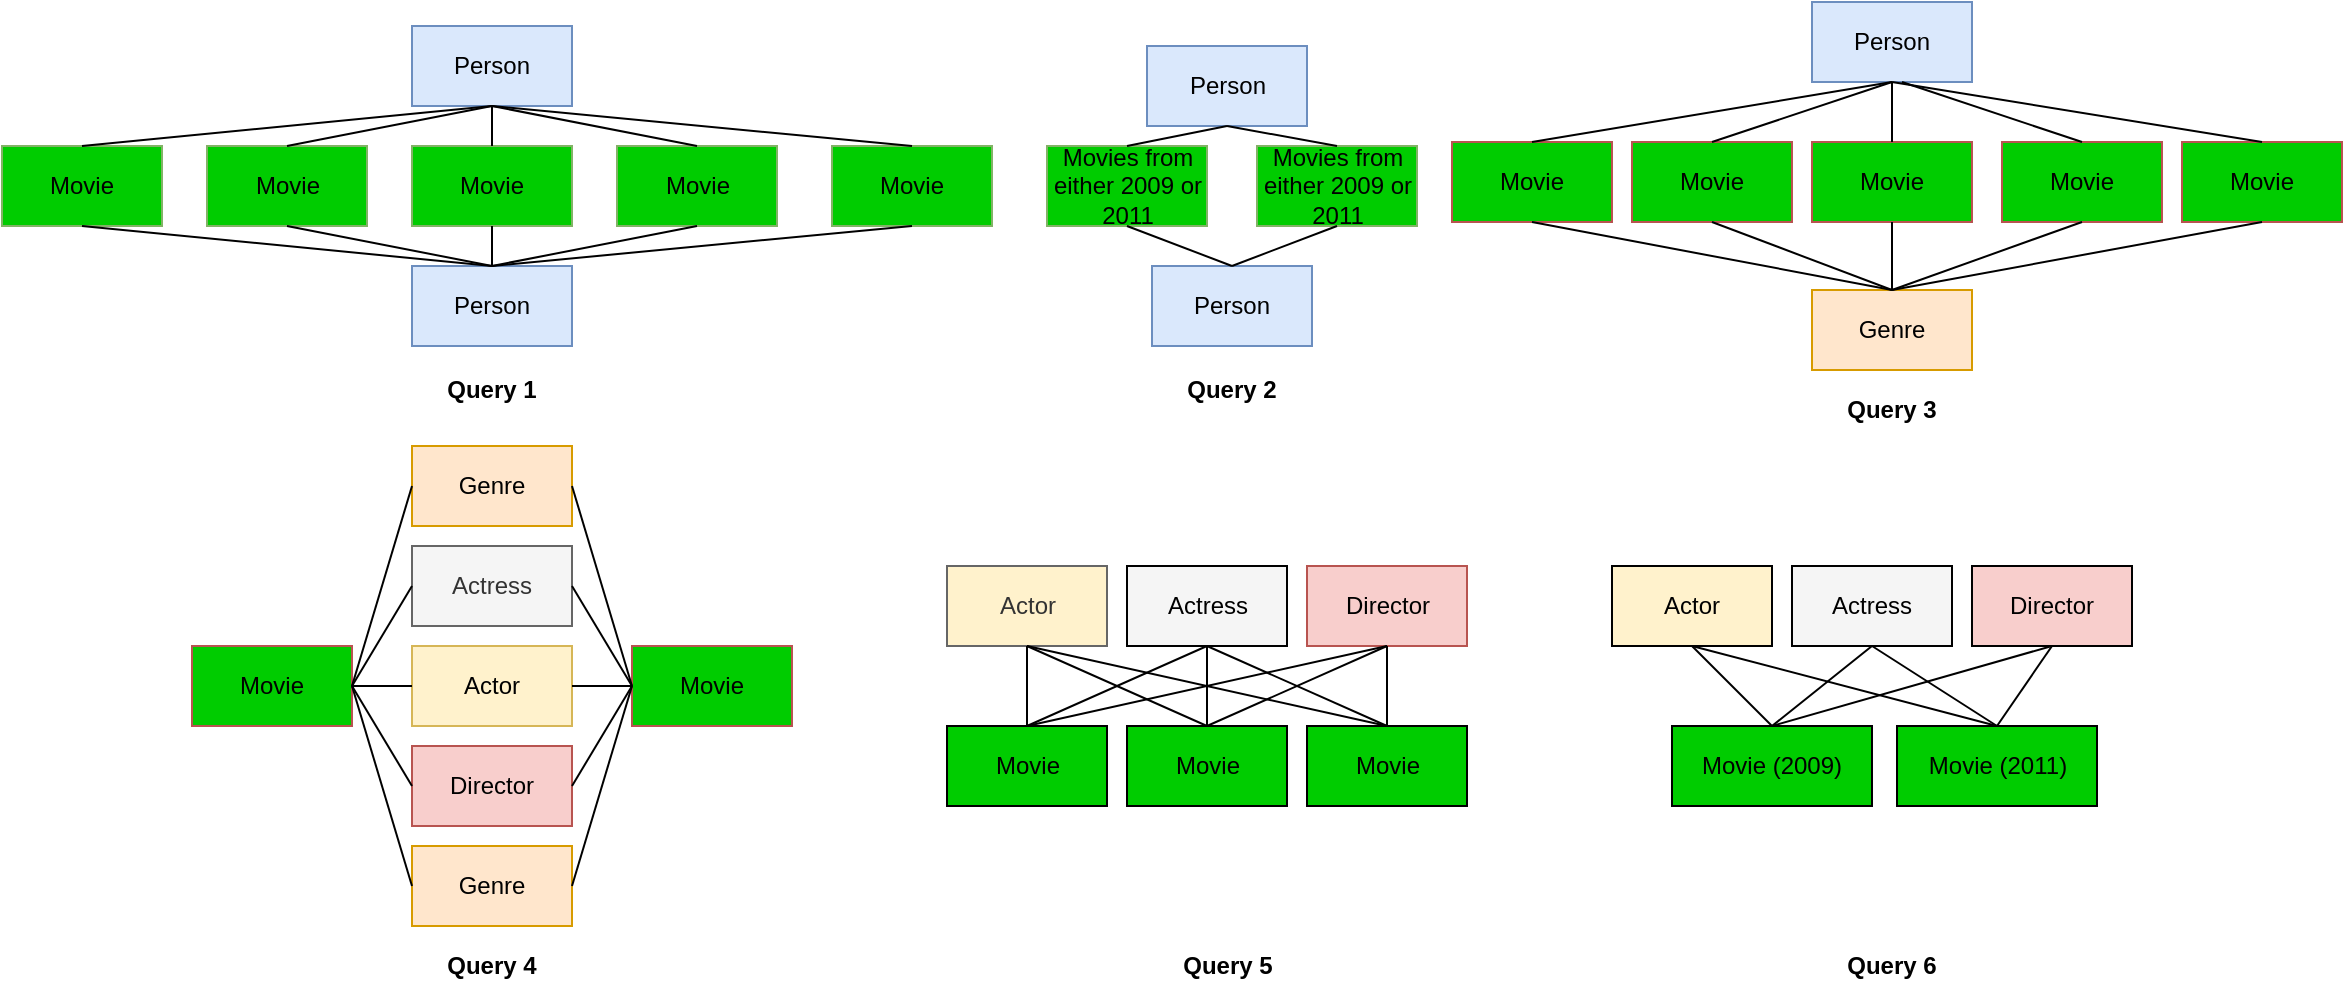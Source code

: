 <mxfile version="11.0.8" type="device"><diagram id="JEVwP3CwvgrfN8LWVRRA" name="Page-1"><mxGraphModel dx="1426" dy="907" grid="1" gridSize="10" guides="1" tooltips="1" connect="1" arrows="1" fold="1" page="1" pageScale="1" pageWidth="827" pageHeight="1169" math="0" shadow="0"><root><mxCell id="0"/><mxCell id="1" parent="0"/><mxCell id="YogZPpHndBT_Mr4LOFjp-1" value="Person" style="rounded=0;whiteSpace=wrap;html=1;fillColor=#dae8fc;strokeColor=#6c8ebf;" parent="1" vertex="1"><mxGeometry x="340" y="170" width="80" height="40" as="geometry"/></mxCell><mxCell id="YogZPpHndBT_Mr4LOFjp-2" value="Movie" style="rounded=0;whiteSpace=wrap;html=1;fillColor=#00CC00;strokeColor=#82b366;" parent="1" vertex="1"><mxGeometry x="340" y="110" width="80" height="40" as="geometry"/></mxCell><mxCell id="YogZPpHndBT_Mr4LOFjp-6" value="Person" style="rounded=0;whiteSpace=wrap;html=1;fillColor=#dae8fc;strokeColor=#6c8ebf;" parent="1" vertex="1"><mxGeometry x="707.5" y="60" width="80" height="40" as="geometry"/></mxCell><mxCell id="YogZPpHndBT_Mr4LOFjp-7" value="Person" style="rounded=0;whiteSpace=wrap;html=1;fillColor=#dae8fc;strokeColor=#6c8ebf;" parent="1" vertex="1"><mxGeometry x="710" y="170" width="80" height="40" as="geometry"/></mxCell><mxCell id="YogZPpHndBT_Mr4LOFjp-8" value="Movies from either 2009 or 2011" style="rounded=0;whiteSpace=wrap;html=1;fillColor=#00CC00;strokeColor=#82b366;" parent="1" vertex="1"><mxGeometry x="762.5" y="110" width="80" height="40" as="geometry"/></mxCell><mxCell id="YogZPpHndBT_Mr4LOFjp-11" value="Person" style="rounded=0;whiteSpace=wrap;html=1;fillColor=#dae8fc;strokeColor=#6c8ebf;" parent="1" vertex="1"><mxGeometry x="1040" y="38" width="80" height="40" as="geometry"/></mxCell><mxCell id="YogZPpHndBT_Mr4LOFjp-12" value="Movie" style="rounded=0;whiteSpace=wrap;html=1;fillColor=#00CC00;strokeColor=#b85450;" parent="1" vertex="1"><mxGeometry x="950" y="108" width="80" height="40" as="geometry"/></mxCell><mxCell id="YogZPpHndBT_Mr4LOFjp-13" value="Movie" style="rounded=0;whiteSpace=wrap;html=1;fillColor=#00CC00;strokeColor=#b85450;" parent="1" vertex="1"><mxGeometry x="860" y="108" width="80" height="40" as="geometry"/></mxCell><mxCell id="YogZPpHndBT_Mr4LOFjp-14" value="Movie" style="rounded=0;whiteSpace=wrap;html=1;fillColor=#00CC00;strokeColor=#b85450;" parent="1" vertex="1"><mxGeometry x="1040" y="108" width="80" height="40" as="geometry"/></mxCell><mxCell id="YogZPpHndBT_Mr4LOFjp-15" value="Movie" style="rounded=0;whiteSpace=wrap;html=1;fillColor=#00CC00;strokeColor=#b85450;" parent="1" vertex="1"><mxGeometry x="1135" y="108" width="80" height="40" as="geometry"/></mxCell><mxCell id="YogZPpHndBT_Mr4LOFjp-16" value="Movie" style="rounded=0;whiteSpace=wrap;html=1;fillColor=#00CC00;strokeColor=#b85450;" parent="1" vertex="1"><mxGeometry x="1225" y="108" width="80" height="40" as="geometry"/></mxCell><mxCell id="YogZPpHndBT_Mr4LOFjp-17" value="Genre" style="rounded=0;whiteSpace=wrap;html=1;fillColor=#ffe6cc;strokeColor=#d79b00;" parent="1" vertex="1"><mxGeometry x="1040" y="182" width="80" height="40" as="geometry"/></mxCell><mxCell id="YogZPpHndBT_Mr4LOFjp-28" value="Person" style="rounded=0;whiteSpace=wrap;html=1;fillColor=#dae8fc;strokeColor=#6c8ebf;" parent="1" vertex="1"><mxGeometry x="340" y="50" width="80" height="40" as="geometry"/></mxCell><mxCell id="YogZPpHndBT_Mr4LOFjp-34" value="Movie" style="rounded=0;whiteSpace=wrap;html=1;fillColor=#00CC00;strokeColor=#b85450;" parent="1" vertex="1"><mxGeometry x="230" y="360" width="80" height="40" as="geometry"/></mxCell><mxCell id="YogZPpHndBT_Mr4LOFjp-35" value="Genre" style="rounded=0;whiteSpace=wrap;html=1;fillColor=#ffe6cc;strokeColor=#d79b00;" parent="1" vertex="1"><mxGeometry x="340" y="260" width="80" height="40" as="geometry"/></mxCell><mxCell id="YogZPpHndBT_Mr4LOFjp-36" value="Actress" style="rounded=0;whiteSpace=wrap;html=1;fillColor=#f5f5f5;strokeColor=#666666;fontColor=#333333;" parent="1" vertex="1"><mxGeometry x="340" y="310" width="80" height="40" as="geometry"/></mxCell><mxCell id="YogZPpHndBT_Mr4LOFjp-37" value="Actor" style="rounded=0;whiteSpace=wrap;html=1;fillColor=#fff2cc;strokeColor=#d6b656;" parent="1" vertex="1"><mxGeometry x="340" y="360" width="80" height="40" as="geometry"/></mxCell><mxCell id="YogZPpHndBT_Mr4LOFjp-38" value="Director" style="rounded=0;whiteSpace=wrap;html=1;fillColor=#f8cecc;strokeColor=#b85450;" parent="1" vertex="1"><mxGeometry x="340" y="410" width="80" height="40" as="geometry"/></mxCell><mxCell id="YogZPpHndBT_Mr4LOFjp-39" value="Genre" style="rounded=0;whiteSpace=wrap;html=1;fillColor=#ffe6cc;strokeColor=#d79b00;" parent="1" vertex="1"><mxGeometry x="340" y="460" width="80" height="40" as="geometry"/></mxCell><mxCell id="YogZPpHndBT_Mr4LOFjp-40" value="Movie" style="rounded=0;whiteSpace=wrap;html=1;fillColor=#00CC00;strokeColor=#b85450;" parent="1" vertex="1"><mxGeometry x="450" y="360" width="80" height="40" as="geometry"/></mxCell><mxCell id="YogZPpHndBT_Mr4LOFjp-47" value="" style="endArrow=none;html=1;entryX=0.5;entryY=1;entryDx=0;entryDy=0;exitX=0.5;exitY=0;exitDx=0;exitDy=0;" parent="1" source="YogZPpHndBT_Mr4LOFjp-2" target="YogZPpHndBT_Mr4LOFjp-28" edge="1"><mxGeometry width="50" height="50" relative="1" as="geometry"><mxPoint x="180" y="330" as="sourcePoint"/><mxPoint x="230" y="280" as="targetPoint"/></mxGeometry></mxCell><mxCell id="YogZPpHndBT_Mr4LOFjp-53" value="" style="endArrow=none;html=1;exitX=0.5;exitY=0;exitDx=0;exitDy=0;entryX=0.5;entryY=1;entryDx=0;entryDy=0;" parent="1" source="YogZPpHndBT_Mr4LOFjp-8" target="YogZPpHndBT_Mr4LOFjp-6" edge="1"><mxGeometry width="50" height="50" relative="1" as="geometry"><mxPoint x="545" y="190" as="sourcePoint"/><mxPoint x="595" y="140" as="targetPoint"/></mxGeometry></mxCell><mxCell id="YogZPpHndBT_Mr4LOFjp-55" value="" style="endArrow=none;html=1;entryX=0.5;entryY=1;entryDx=0;entryDy=0;exitX=0.5;exitY=0;exitDx=0;exitDy=0;" parent="1" source="YogZPpHndBT_Mr4LOFjp-13" target="YogZPpHndBT_Mr4LOFjp-11" edge="1"><mxGeometry width="50" height="50" relative="1" as="geometry"><mxPoint x="720" y="328" as="sourcePoint"/><mxPoint x="770" y="278" as="targetPoint"/></mxGeometry></mxCell><mxCell id="YogZPpHndBT_Mr4LOFjp-56" value="" style="endArrow=none;html=1;entryX=0.5;entryY=1;entryDx=0;entryDy=0;exitX=0.5;exitY=0;exitDx=0;exitDy=0;" parent="1" source="YogZPpHndBT_Mr4LOFjp-12" target="YogZPpHndBT_Mr4LOFjp-11" edge="1"><mxGeometry width="50" height="50" relative="1" as="geometry"><mxPoint x="770" y="318" as="sourcePoint"/><mxPoint x="820" y="268" as="targetPoint"/></mxGeometry></mxCell><mxCell id="YogZPpHndBT_Mr4LOFjp-57" value="" style="endArrow=none;html=1;entryX=0.5;entryY=1;entryDx=0;entryDy=0;" parent="1" source="YogZPpHndBT_Mr4LOFjp-14" target="YogZPpHndBT_Mr4LOFjp-11" edge="1"><mxGeometry width="50" height="50" relative="1" as="geometry"><mxPoint x="830" y="308" as="sourcePoint"/><mxPoint x="880" y="258" as="targetPoint"/></mxGeometry></mxCell><mxCell id="YogZPpHndBT_Mr4LOFjp-58" value="" style="endArrow=none;html=1;exitX=0.5;exitY=0;exitDx=0;exitDy=0;" parent="1" source="YogZPpHndBT_Mr4LOFjp-15" edge="1"><mxGeometry width="50" height="50" relative="1" as="geometry"><mxPoint x="860" y="308" as="sourcePoint"/><mxPoint x="1085" y="78" as="targetPoint"/></mxGeometry></mxCell><mxCell id="YogZPpHndBT_Mr4LOFjp-59" value="" style="endArrow=none;html=1;entryX=0.5;entryY=1;entryDx=0;entryDy=0;exitX=0.5;exitY=0;exitDx=0;exitDy=0;" parent="1" source="YogZPpHndBT_Mr4LOFjp-16" target="YogZPpHndBT_Mr4LOFjp-11" edge="1"><mxGeometry width="50" height="50" relative="1" as="geometry"><mxPoint x="790" y="328" as="sourcePoint"/><mxPoint x="840" y="278" as="targetPoint"/></mxGeometry></mxCell><mxCell id="YogZPpHndBT_Mr4LOFjp-60" value="" style="endArrow=none;html=1;entryX=0.5;entryY=1;entryDx=0;entryDy=0;exitX=0.5;exitY=0;exitDx=0;exitDy=0;" parent="1" source="YogZPpHndBT_Mr4LOFjp-17" target="YogZPpHndBT_Mr4LOFjp-13" edge="1"><mxGeometry width="50" height="50" relative="1" as="geometry"><mxPoint x="810" y="368" as="sourcePoint"/><mxPoint x="860" y="318" as="targetPoint"/></mxGeometry></mxCell><mxCell id="YogZPpHndBT_Mr4LOFjp-61" value="" style="endArrow=none;html=1;entryX=0.5;entryY=1;entryDx=0;entryDy=0;exitX=0.5;exitY=0;exitDx=0;exitDy=0;" parent="1" source="YogZPpHndBT_Mr4LOFjp-17" target="YogZPpHndBT_Mr4LOFjp-12" edge="1"><mxGeometry width="50" height="50" relative="1" as="geometry"><mxPoint x="820" y="328" as="sourcePoint"/><mxPoint x="870" y="278" as="targetPoint"/></mxGeometry></mxCell><mxCell id="YogZPpHndBT_Mr4LOFjp-62" value="" style="endArrow=none;html=1;entryX=0.5;entryY=1;entryDx=0;entryDy=0;exitX=0.5;exitY=0;exitDx=0;exitDy=0;" parent="1" source="YogZPpHndBT_Mr4LOFjp-17" target="YogZPpHndBT_Mr4LOFjp-14" edge="1"><mxGeometry width="50" height="50" relative="1" as="geometry"><mxPoint x="1100" y="208" as="sourcePoint"/><mxPoint x="1140" y="168" as="targetPoint"/></mxGeometry></mxCell><mxCell id="YogZPpHndBT_Mr4LOFjp-63" value="" style="endArrow=none;html=1;exitX=0.5;exitY=1;exitDx=0;exitDy=0;entryX=0.5;entryY=0;entryDx=0;entryDy=0;" parent="1" source="YogZPpHndBT_Mr4LOFjp-15" target="YogZPpHndBT_Mr4LOFjp-17" edge="1"><mxGeometry width="50" height="50" relative="1" as="geometry"><mxPoint x="860" y="308" as="sourcePoint"/><mxPoint x="910" y="258" as="targetPoint"/></mxGeometry></mxCell><mxCell id="YogZPpHndBT_Mr4LOFjp-64" value="" style="endArrow=none;html=1;entryX=0.5;entryY=1;entryDx=0;entryDy=0;exitX=0.5;exitY=0;exitDx=0;exitDy=0;" parent="1" source="YogZPpHndBT_Mr4LOFjp-17" target="YogZPpHndBT_Mr4LOFjp-16" edge="1"><mxGeometry width="50" height="50" relative="1" as="geometry"><mxPoint x="1100" y="208" as="sourcePoint"/><mxPoint x="880" y="288" as="targetPoint"/></mxGeometry></mxCell><mxCell id="YogZPpHndBT_Mr4LOFjp-68" value="" style="endArrow=none;html=1;entryX=0;entryY=0.5;entryDx=0;entryDy=0;exitX=1;exitY=0.5;exitDx=0;exitDy=0;" parent="1" source="YogZPpHndBT_Mr4LOFjp-34" target="YogZPpHndBT_Mr4LOFjp-38" edge="1"><mxGeometry width="50" height="50" relative="1" as="geometry"><mxPoint x="280" y="560" as="sourcePoint"/><mxPoint x="330" y="510" as="targetPoint"/></mxGeometry></mxCell><mxCell id="YogZPpHndBT_Mr4LOFjp-69" value="" style="endArrow=none;html=1;entryX=0;entryY=0.5;entryDx=0;entryDy=0;exitX=1;exitY=0.5;exitDx=0;exitDy=0;" parent="1" source="YogZPpHndBT_Mr4LOFjp-34" target="YogZPpHndBT_Mr4LOFjp-39" edge="1"><mxGeometry width="50" height="50" relative="1" as="geometry"><mxPoint x="240" y="600" as="sourcePoint"/><mxPoint x="290" y="550" as="targetPoint"/></mxGeometry></mxCell><mxCell id="YogZPpHndBT_Mr4LOFjp-70" value="" style="endArrow=none;html=1;exitX=1;exitY=0.5;exitDx=0;exitDy=0;entryX=0;entryY=0.5;entryDx=0;entryDy=0;" parent="1" source="YogZPpHndBT_Mr4LOFjp-35" target="YogZPpHndBT_Mr4LOFjp-40" edge="1"><mxGeometry width="50" height="50" relative="1" as="geometry"><mxPoint x="560" y="290" as="sourcePoint"/><mxPoint x="610" y="240" as="targetPoint"/></mxGeometry></mxCell><mxCell id="YogZPpHndBT_Mr4LOFjp-71" value="" style="endArrow=none;html=1;exitX=1;exitY=0.5;exitDx=0;exitDy=0;entryX=0;entryY=0.5;entryDx=0;entryDy=0;" parent="1" source="YogZPpHndBT_Mr4LOFjp-36" target="YogZPpHndBT_Mr4LOFjp-40" edge="1"><mxGeometry width="50" height="50" relative="1" as="geometry"><mxPoint x="510" y="530" as="sourcePoint"/><mxPoint x="560" y="480" as="targetPoint"/></mxGeometry></mxCell><mxCell id="YogZPpHndBT_Mr4LOFjp-72" value="" style="endArrow=none;html=1;exitX=1;exitY=0.5;exitDx=0;exitDy=0;entryX=0;entryY=0.5;entryDx=0;entryDy=0;" parent="1" source="YogZPpHndBT_Mr4LOFjp-37" target="YogZPpHndBT_Mr4LOFjp-40" edge="1"><mxGeometry width="50" height="50" relative="1" as="geometry"><mxPoint x="560" y="530" as="sourcePoint"/><mxPoint x="610" y="480" as="targetPoint"/></mxGeometry></mxCell><mxCell id="YogZPpHndBT_Mr4LOFjp-73" value="" style="endArrow=none;html=1;exitX=1;exitY=0.5;exitDx=0;exitDy=0;entryX=0;entryY=0.5;entryDx=0;entryDy=0;" parent="1" source="YogZPpHndBT_Mr4LOFjp-38" target="YogZPpHndBT_Mr4LOFjp-40" edge="1"><mxGeometry width="50" height="50" relative="1" as="geometry"><mxPoint x="500" y="520" as="sourcePoint"/><mxPoint x="550" y="470" as="targetPoint"/></mxGeometry></mxCell><mxCell id="YogZPpHndBT_Mr4LOFjp-74" value="" style="endArrow=none;html=1;exitX=1;exitY=0.5;exitDx=0;exitDy=0;entryX=0;entryY=0.5;entryDx=0;entryDy=0;" parent="1" source="YogZPpHndBT_Mr4LOFjp-39" target="YogZPpHndBT_Mr4LOFjp-40" edge="1"><mxGeometry width="50" height="50" relative="1" as="geometry"><mxPoint x="480" y="550" as="sourcePoint"/><mxPoint x="530" y="500" as="targetPoint"/></mxGeometry></mxCell><mxCell id="YogZPpHndBT_Mr4LOFjp-75" value="" style="endArrow=none;html=1;exitX=1;exitY=0.5;exitDx=0;exitDy=0;entryX=0;entryY=0.5;entryDx=0;entryDy=0;" parent="1" source="YogZPpHndBT_Mr4LOFjp-34" target="YogZPpHndBT_Mr4LOFjp-35" edge="1"><mxGeometry width="50" height="50" relative="1" as="geometry"><mxPoint x="200" y="300" as="sourcePoint"/><mxPoint x="250" y="250" as="targetPoint"/></mxGeometry></mxCell><mxCell id="YogZPpHndBT_Mr4LOFjp-76" value="" style="endArrow=none;html=1;exitX=1;exitY=0.5;exitDx=0;exitDy=0;entryX=0;entryY=0.5;entryDx=0;entryDy=0;" parent="1" source="YogZPpHndBT_Mr4LOFjp-34" target="YogZPpHndBT_Mr4LOFjp-36" edge="1"><mxGeometry width="50" height="50" relative="1" as="geometry"><mxPoint x="110" y="330" as="sourcePoint"/><mxPoint x="160" y="280" as="targetPoint"/></mxGeometry></mxCell><mxCell id="YogZPpHndBT_Mr4LOFjp-77" value="" style="endArrow=none;html=1;entryX=0;entryY=0.5;entryDx=0;entryDy=0;exitX=1;exitY=0.5;exitDx=0;exitDy=0;" parent="1" source="YogZPpHndBT_Mr4LOFjp-34" target="YogZPpHndBT_Mr4LOFjp-37" edge="1"><mxGeometry width="50" height="50" relative="1" as="geometry"><mxPoint x="290" y="380" as="sourcePoint"/><mxPoint x="130" y="310" as="targetPoint"/></mxGeometry></mxCell><mxCell id="YogZPpHndBT_Mr4LOFjp-78" value="Actor" style="rounded=0;whiteSpace=wrap;html=1;fillColor=#FFF2CC;strokeColor=#666666;fontColor=#333333;" parent="1" vertex="1"><mxGeometry x="607.5" y="320" width="80" height="40" as="geometry"/></mxCell><mxCell id="YogZPpHndBT_Mr4LOFjp-79" value="Actress" style="rounded=0;whiteSpace=wrap;html=1;fillColor=#F5F5F5;strokeColor=#000000;" parent="1" vertex="1"><mxGeometry x="697.5" y="320" width="80" height="40" as="geometry"/></mxCell><mxCell id="YogZPpHndBT_Mr4LOFjp-80" value="Director" style="rounded=0;whiteSpace=wrap;html=1;fillColor=#f8cecc;strokeColor=#b85450;" parent="1" vertex="1"><mxGeometry x="787.5" y="320" width="80" height="40" as="geometry"/></mxCell><mxCell id="YogZPpHndBT_Mr4LOFjp-81" value="Movie" style="rounded=0;whiteSpace=wrap;html=1;fillColor=#00CC00;" parent="1" vertex="1"><mxGeometry x="607.5" y="400" width="80" height="40" as="geometry"/></mxCell><mxCell id="YogZPpHndBT_Mr4LOFjp-82" value="Movie" style="rounded=0;whiteSpace=wrap;html=1;gradientColor=none;fillColor=#00CC00;" parent="1" vertex="1"><mxGeometry x="697.5" y="400" width="80" height="40" as="geometry"/></mxCell><mxCell id="YogZPpHndBT_Mr4LOFjp-83" value="Movie" style="rounded=0;whiteSpace=wrap;html=1;fillColor=#00CC00;" parent="1" vertex="1"><mxGeometry x="787.5" y="400" width="80" height="40" as="geometry"/></mxCell><mxCell id="YogZPpHndBT_Mr4LOFjp-84" value="" style="endArrow=none;html=1;exitX=0.5;exitY=1;exitDx=0;exitDy=0;entryX=0.5;entryY=0;entryDx=0;entryDy=0;" parent="1" source="YogZPpHndBT_Mr4LOFjp-78" target="YogZPpHndBT_Mr4LOFjp-81" edge="1"><mxGeometry width="50" height="50" relative="1" as="geometry"><mxPoint x="647.5" y="500" as="sourcePoint"/><mxPoint x="697.5" y="450" as="targetPoint"/></mxGeometry></mxCell><mxCell id="YogZPpHndBT_Mr4LOFjp-85" value="" style="endArrow=none;html=1;exitX=0.5;exitY=1;exitDx=0;exitDy=0;entryX=0.5;entryY=0;entryDx=0;entryDy=0;" parent="1" source="YogZPpHndBT_Mr4LOFjp-78" target="YogZPpHndBT_Mr4LOFjp-82" edge="1"><mxGeometry width="50" height="50" relative="1" as="geometry"><mxPoint x="697.5" y="580" as="sourcePoint"/><mxPoint x="747.5" y="530" as="targetPoint"/></mxGeometry></mxCell><mxCell id="YogZPpHndBT_Mr4LOFjp-86" value="" style="endArrow=none;html=1;exitX=0.5;exitY=1;exitDx=0;exitDy=0;entryX=0.5;entryY=0;entryDx=0;entryDy=0;" parent="1" source="YogZPpHndBT_Mr4LOFjp-78" target="YogZPpHndBT_Mr4LOFjp-83" edge="1"><mxGeometry width="50" height="50" relative="1" as="geometry"><mxPoint x="677.5" y="540" as="sourcePoint"/><mxPoint x="727.5" y="490" as="targetPoint"/></mxGeometry></mxCell><mxCell id="YogZPpHndBT_Mr4LOFjp-87" value="" style="endArrow=none;html=1;exitX=0.5;exitY=1;exitDx=0;exitDy=0;entryX=0.5;entryY=0;entryDx=0;entryDy=0;" parent="1" source="YogZPpHndBT_Mr4LOFjp-79" target="YogZPpHndBT_Mr4LOFjp-82" edge="1"><mxGeometry width="50" height="50" relative="1" as="geometry"><mxPoint x="677.5" y="540" as="sourcePoint"/><mxPoint x="727.5" y="490" as="targetPoint"/></mxGeometry></mxCell><mxCell id="YogZPpHndBT_Mr4LOFjp-88" value="" style="endArrow=none;html=1;exitX=0.5;exitY=1;exitDx=0;exitDy=0;entryX=0.5;entryY=0;entryDx=0;entryDy=0;" parent="1" source="YogZPpHndBT_Mr4LOFjp-79" target="YogZPpHndBT_Mr4LOFjp-81" edge="1"><mxGeometry width="50" height="50" relative="1" as="geometry"><mxPoint x="647.5" y="540" as="sourcePoint"/><mxPoint x="697.5" y="490" as="targetPoint"/></mxGeometry></mxCell><mxCell id="YogZPpHndBT_Mr4LOFjp-89" value="" style="endArrow=none;html=1;exitX=0.5;exitY=1;exitDx=0;exitDy=0;entryX=0.5;entryY=0;entryDx=0;entryDy=0;" parent="1" source="YogZPpHndBT_Mr4LOFjp-79" target="YogZPpHndBT_Mr4LOFjp-83" edge="1"><mxGeometry width="50" height="50" relative="1" as="geometry"><mxPoint x="707.5" y="520" as="sourcePoint"/><mxPoint x="757.5" y="470" as="targetPoint"/></mxGeometry></mxCell><mxCell id="YogZPpHndBT_Mr4LOFjp-90" value="" style="endArrow=none;html=1;exitX=0.5;exitY=1;exitDx=0;exitDy=0;entryX=0.5;entryY=0;entryDx=0;entryDy=0;" parent="1" source="YogZPpHndBT_Mr4LOFjp-80" target="YogZPpHndBT_Mr4LOFjp-81" edge="1"><mxGeometry width="50" height="50" relative="1" as="geometry"><mxPoint x="747.5" y="560" as="sourcePoint"/><mxPoint x="797.5" y="510" as="targetPoint"/></mxGeometry></mxCell><mxCell id="YogZPpHndBT_Mr4LOFjp-91" value="" style="endArrow=none;html=1;entryX=0.5;entryY=1;entryDx=0;entryDy=0;exitX=0.5;exitY=0;exitDx=0;exitDy=0;" parent="1" source="YogZPpHndBT_Mr4LOFjp-82" target="YogZPpHndBT_Mr4LOFjp-80" edge="1"><mxGeometry width="50" height="50" relative="1" as="geometry"><mxPoint x="787.5" y="540" as="sourcePoint"/><mxPoint x="837.5" y="490" as="targetPoint"/></mxGeometry></mxCell><mxCell id="YogZPpHndBT_Mr4LOFjp-92" value="" style="endArrow=none;html=1;" parent="1" source="YogZPpHndBT_Mr4LOFjp-83" edge="1"><mxGeometry width="50" height="50" relative="1" as="geometry"><mxPoint x="917.5" y="570" as="sourcePoint"/><mxPoint x="827.5" y="360" as="targetPoint"/></mxGeometry></mxCell><mxCell id="YogZPpHndBT_Mr4LOFjp-93" value="Actor" style="rounded=0;whiteSpace=wrap;html=1;fillColor=#FFF2CC;" parent="1" vertex="1"><mxGeometry x="940" y="320" width="80" height="40" as="geometry"/></mxCell><mxCell id="YogZPpHndBT_Mr4LOFjp-94" value="Actress" style="rounded=0;whiteSpace=wrap;html=1;fillColor=#F5F5F5;" parent="1" vertex="1"><mxGeometry x="1030" y="320" width="80" height="40" as="geometry"/></mxCell><mxCell id="YogZPpHndBT_Mr4LOFjp-95" value="Director" style="rounded=0;whiteSpace=wrap;html=1;fillColor=#F8CECC;" parent="1" vertex="1"><mxGeometry x="1120" y="320" width="80" height="40" as="geometry"/></mxCell><mxCell id="YogZPpHndBT_Mr4LOFjp-96" value="Movie (2009)" style="rounded=0;whiteSpace=wrap;html=1;fillColor=#00CC00;" parent="1" vertex="1"><mxGeometry x="970" y="400" width="100" height="40" as="geometry"/></mxCell><mxCell id="YogZPpHndBT_Mr4LOFjp-97" value="Movie (2011)" style="rounded=0;whiteSpace=wrap;html=1;fillColor=#00CC00;" parent="1" vertex="1"><mxGeometry x="1082.5" y="400" width="100" height="40" as="geometry"/></mxCell><mxCell id="YogZPpHndBT_Mr4LOFjp-99" value="" style="endArrow=none;html=1;exitX=0.5;exitY=1;exitDx=0;exitDy=0;entryX=0.5;entryY=0;entryDx=0;entryDy=0;" parent="1" source="YogZPpHndBT_Mr4LOFjp-93" target="YogZPpHndBT_Mr4LOFjp-96" edge="1"><mxGeometry width="50" height="50" relative="1" as="geometry"><mxPoint x="980" y="500" as="sourcePoint"/><mxPoint x="1030" y="450" as="targetPoint"/></mxGeometry></mxCell><mxCell id="YogZPpHndBT_Mr4LOFjp-100" value="" style="endArrow=none;html=1;exitX=0.5;exitY=1;exitDx=0;exitDy=0;entryX=0.5;entryY=0;entryDx=0;entryDy=0;" parent="1" source="YogZPpHndBT_Mr4LOFjp-93" target="YogZPpHndBT_Mr4LOFjp-97" edge="1"><mxGeometry width="50" height="50" relative="1" as="geometry"><mxPoint x="1030" y="580" as="sourcePoint"/><mxPoint x="1080" y="530" as="targetPoint"/></mxGeometry></mxCell><mxCell id="YogZPpHndBT_Mr4LOFjp-102" value="" style="endArrow=none;html=1;exitX=0.5;exitY=1;exitDx=0;exitDy=0;entryX=0.5;entryY=0;entryDx=0;entryDy=0;" parent="1" source="YogZPpHndBT_Mr4LOFjp-94" target="YogZPpHndBT_Mr4LOFjp-97" edge="1"><mxGeometry width="50" height="50" relative="1" as="geometry"><mxPoint x="1010" y="540" as="sourcePoint"/><mxPoint x="1060" y="490" as="targetPoint"/></mxGeometry></mxCell><mxCell id="YogZPpHndBT_Mr4LOFjp-103" value="" style="endArrow=none;html=1;exitX=0.5;exitY=1;exitDx=0;exitDy=0;entryX=0.5;entryY=0;entryDx=0;entryDy=0;" parent="1" source="YogZPpHndBT_Mr4LOFjp-94" target="YogZPpHndBT_Mr4LOFjp-96" edge="1"><mxGeometry width="50" height="50" relative="1" as="geometry"><mxPoint x="980" y="540" as="sourcePoint"/><mxPoint x="1030" y="490" as="targetPoint"/></mxGeometry></mxCell><mxCell id="YogZPpHndBT_Mr4LOFjp-105" value="" style="endArrow=none;html=1;exitX=0.5;exitY=1;exitDx=0;exitDy=0;entryX=0.5;entryY=0;entryDx=0;entryDy=0;" parent="1" source="YogZPpHndBT_Mr4LOFjp-95" target="YogZPpHndBT_Mr4LOFjp-96" edge="1"><mxGeometry width="50" height="50" relative="1" as="geometry"><mxPoint x="1080" y="560" as="sourcePoint"/><mxPoint x="1130" y="510" as="targetPoint"/></mxGeometry></mxCell><mxCell id="YogZPpHndBT_Mr4LOFjp-106" value="" style="endArrow=none;html=1;entryX=0.5;entryY=1;entryDx=0;entryDy=0;exitX=0.5;exitY=0;exitDx=0;exitDy=0;" parent="1" source="YogZPpHndBT_Mr4LOFjp-97" target="YogZPpHndBT_Mr4LOFjp-95" edge="1"><mxGeometry width="50" height="50" relative="1" as="geometry"><mxPoint x="1120" y="540" as="sourcePoint"/><mxPoint x="1170" y="490" as="targetPoint"/></mxGeometry></mxCell><mxCell id="YogZPpHndBT_Mr4LOFjp-110" value="Movie" style="rounded=0;whiteSpace=wrap;html=1;fillColor=#00CC00;strokeColor=#82b366;" parent="1" vertex="1"><mxGeometry x="237.5" y="110" width="80" height="40" as="geometry"/></mxCell><mxCell id="YogZPpHndBT_Mr4LOFjp-111" value="Movie" style="rounded=0;whiteSpace=wrap;html=1;fillColor=#00CC00;strokeColor=#82b366;" parent="1" vertex="1"><mxGeometry x="442.5" y="110" width="80" height="40" as="geometry"/></mxCell><mxCell id="YogZPpHndBT_Mr4LOFjp-112" value="Movie" style="rounded=0;whiteSpace=wrap;html=1;fillColor=#00CC00;strokeColor=#82b366;" parent="1" vertex="1"><mxGeometry x="550" y="110" width="80" height="40" as="geometry"/></mxCell><mxCell id="YogZPpHndBT_Mr4LOFjp-113" value="Movie" style="rounded=0;whiteSpace=wrap;html=1;fillColor=#00CC00;strokeColor=#82b366;" parent="1" vertex="1"><mxGeometry x="135" y="110" width="80" height="40" as="geometry"/></mxCell><mxCell id="YogZPpHndBT_Mr4LOFjp-114" value="" style="endArrow=none;html=1;entryX=0.5;entryY=1;entryDx=0;entryDy=0;exitX=0.5;exitY=0;exitDx=0;exitDy=0;" parent="1" source="YogZPpHndBT_Mr4LOFjp-1" target="YogZPpHndBT_Mr4LOFjp-2" edge="1"><mxGeometry width="50" height="50" relative="1" as="geometry"><mxPoint x="270" y="240" as="sourcePoint"/><mxPoint x="320" y="190" as="targetPoint"/></mxGeometry></mxCell><mxCell id="YogZPpHndBT_Mr4LOFjp-115" value="" style="endArrow=none;html=1;entryX=0.5;entryY=1;entryDx=0;entryDy=0;exitX=0.5;exitY=0;exitDx=0;exitDy=0;" parent="1" source="YogZPpHndBT_Mr4LOFjp-1" target="YogZPpHndBT_Mr4LOFjp-113" edge="1"><mxGeometry width="50" height="50" relative="1" as="geometry"><mxPoint x="170" y="270" as="sourcePoint"/><mxPoint x="220" y="220" as="targetPoint"/></mxGeometry></mxCell><mxCell id="YogZPpHndBT_Mr4LOFjp-116" value="" style="endArrow=none;html=1;entryX=0.5;entryY=1;entryDx=0;entryDy=0;" parent="1" target="YogZPpHndBT_Mr4LOFjp-110" edge="1"><mxGeometry width="50" height="50" relative="1" as="geometry"><mxPoint x="380" y="170" as="sourcePoint"/><mxPoint x="240" y="260" as="targetPoint"/></mxGeometry></mxCell><mxCell id="YogZPpHndBT_Mr4LOFjp-117" value="" style="endArrow=none;html=1;entryX=0.5;entryY=1;entryDx=0;entryDy=0;exitX=0.5;exitY=0;exitDx=0;exitDy=0;" parent="1" source="YogZPpHndBT_Mr4LOFjp-1" target="YogZPpHndBT_Mr4LOFjp-111" edge="1"><mxGeometry width="50" height="50" relative="1" as="geometry"><mxPoint x="620" y="260" as="sourcePoint"/><mxPoint x="670" y="210" as="targetPoint"/></mxGeometry></mxCell><mxCell id="YogZPpHndBT_Mr4LOFjp-118" value="" style="endArrow=none;html=1;entryX=0.5;entryY=1;entryDx=0;entryDy=0;" parent="1" target="YogZPpHndBT_Mr4LOFjp-112" edge="1"><mxGeometry width="50" height="50" relative="1" as="geometry"><mxPoint x="380" y="170" as="sourcePoint"/><mxPoint x="650" y="220" as="targetPoint"/></mxGeometry></mxCell><mxCell id="YogZPpHndBT_Mr4LOFjp-119" value="" style="endArrow=none;html=1;entryX=0.5;entryY=1;entryDx=0;entryDy=0;exitX=0.5;exitY=0;exitDx=0;exitDy=0;" parent="1" source="YogZPpHndBT_Mr4LOFjp-113" target="YogZPpHndBT_Mr4LOFjp-28" edge="1"><mxGeometry width="50" height="50" relative="1" as="geometry"><mxPoint x="150" y="280" as="sourcePoint"/><mxPoint x="200" y="230" as="targetPoint"/></mxGeometry></mxCell><mxCell id="YogZPpHndBT_Mr4LOFjp-120" value="" style="endArrow=none;html=1;entryX=0.5;entryY=1;entryDx=0;entryDy=0;exitX=0.5;exitY=0;exitDx=0;exitDy=0;" parent="1" source="YogZPpHndBT_Mr4LOFjp-110" target="YogZPpHndBT_Mr4LOFjp-28" edge="1"><mxGeometry width="50" height="50" relative="1" as="geometry"><mxPoint x="180" y="260" as="sourcePoint"/><mxPoint x="230" y="210" as="targetPoint"/></mxGeometry></mxCell><mxCell id="YogZPpHndBT_Mr4LOFjp-121" value="" style="endArrow=none;html=1;exitX=0.5;exitY=1;exitDx=0;exitDy=0;entryX=0.5;entryY=0;entryDx=0;entryDy=0;" parent="1" source="YogZPpHndBT_Mr4LOFjp-28" target="YogZPpHndBT_Mr4LOFjp-111" edge="1"><mxGeometry width="50" height="50" relative="1" as="geometry"><mxPoint x="630" y="250" as="sourcePoint"/><mxPoint x="680" y="200" as="targetPoint"/></mxGeometry></mxCell><mxCell id="YogZPpHndBT_Mr4LOFjp-122" value="" style="endArrow=none;html=1;entryX=0.5;entryY=0;entryDx=0;entryDy=0;" parent="1" target="YogZPpHndBT_Mr4LOFjp-112" edge="1"><mxGeometry width="50" height="50" relative="1" as="geometry"><mxPoint x="380" y="90" as="sourcePoint"/><mxPoint x="560" y="240" as="targetPoint"/></mxGeometry></mxCell><mxCell id="YogZPpHndBT_Mr4LOFjp-123" value="Movies from either 2009 or 2011" style="rounded=0;whiteSpace=wrap;html=1;fillColor=#00CC00;strokeColor=#82b366;" parent="1" vertex="1"><mxGeometry x="657.5" y="110" width="80" height="40" as="geometry"/></mxCell><mxCell id="YogZPpHndBT_Mr4LOFjp-125" value="" style="endArrow=none;html=1;entryX=0.5;entryY=1;entryDx=0;entryDy=0;exitX=0.5;exitY=0;exitDx=0;exitDy=0;" parent="1" source="YogZPpHndBT_Mr4LOFjp-123" target="YogZPpHndBT_Mr4LOFjp-6" edge="1"><mxGeometry width="50" height="50" relative="1" as="geometry"><mxPoint x="570" y="180" as="sourcePoint"/><mxPoint x="620" y="130" as="targetPoint"/></mxGeometry></mxCell><mxCell id="YogZPpHndBT_Mr4LOFjp-126" value="" style="endArrow=none;html=1;entryX=0.5;entryY=1;entryDx=0;entryDy=0;exitX=0.5;exitY=0;exitDx=0;exitDy=0;" parent="1" source="YogZPpHndBT_Mr4LOFjp-7" target="YogZPpHndBT_Mr4LOFjp-123" edge="1"><mxGeometry width="50" height="50" relative="1" as="geometry"><mxPoint x="560" y="200" as="sourcePoint"/><mxPoint x="610" y="150" as="targetPoint"/></mxGeometry></mxCell><mxCell id="YogZPpHndBT_Mr4LOFjp-127" value="" style="endArrow=none;html=1;entryX=0.5;entryY=1;entryDx=0;entryDy=0;" parent="1" target="YogZPpHndBT_Mr4LOFjp-8" edge="1"><mxGeometry width="50" height="50" relative="1" as="geometry"><mxPoint x="750" y="170" as="sourcePoint"/><mxPoint x="650" y="170" as="targetPoint"/></mxGeometry></mxCell><mxCell id="PWTnZI8ZzwYU-xDoRgT6-1" value="&lt;b&gt;Query 1&lt;/b&gt;" style="text;html=1;strokeColor=none;fillColor=none;align=center;verticalAlign=middle;whiteSpace=wrap;rounded=0;" parent="1" vertex="1"><mxGeometry x="350" y="222" width="60" height="20" as="geometry"/></mxCell><mxCell id="PWTnZI8ZzwYU-xDoRgT6-2" value="&lt;b&gt;Query 2&lt;/b&gt;" style="text;html=1;strokeColor=none;fillColor=none;align=center;verticalAlign=middle;whiteSpace=wrap;rounded=0;" parent="1" vertex="1"><mxGeometry x="720" y="222" width="60" height="20" as="geometry"/></mxCell><mxCell id="PWTnZI8ZzwYU-xDoRgT6-3" value="&lt;b&gt;Query 3&lt;/b&gt;" style="text;html=1;strokeColor=none;fillColor=none;align=center;verticalAlign=middle;whiteSpace=wrap;rounded=0;" parent="1" vertex="1"><mxGeometry x="1050" y="232" width="60" height="20" as="geometry"/></mxCell><mxCell id="PWTnZI8ZzwYU-xDoRgT6-4" value="&lt;b&gt;Query 4&lt;/b&gt;" style="text;html=1;strokeColor=none;fillColor=none;align=center;verticalAlign=middle;whiteSpace=wrap;rounded=0;" parent="1" vertex="1"><mxGeometry x="350" y="510" width="60" height="20" as="geometry"/></mxCell><mxCell id="PWTnZI8ZzwYU-xDoRgT6-5" value="&lt;b&gt;Query 5&lt;/b&gt;" style="text;html=1;strokeColor=none;fillColor=none;align=center;verticalAlign=middle;whiteSpace=wrap;rounded=0;" parent="1" vertex="1"><mxGeometry x="717.5" y="510" width="60" height="20" as="geometry"/></mxCell><mxCell id="PWTnZI8ZzwYU-xDoRgT6-6" value="&lt;b&gt;Query 6&lt;/b&gt;" style="text;html=1;strokeColor=none;fillColor=none;align=center;verticalAlign=middle;whiteSpace=wrap;rounded=0;" parent="1" vertex="1"><mxGeometry x="1050" y="510" width="60" height="20" as="geometry"/></mxCell></root></mxGraphModel></diagram></mxfile>